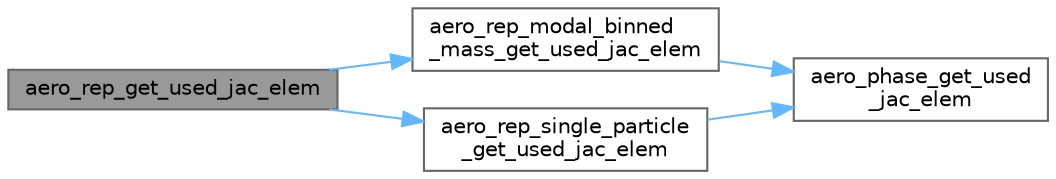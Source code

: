 digraph "aero_rep_get_used_jac_elem"
{
 // LATEX_PDF_SIZE
  bgcolor="transparent";
  edge [fontname=Helvetica,fontsize=10,labelfontname=Helvetica,labelfontsize=10];
  node [fontname=Helvetica,fontsize=10,shape=box,height=0.2,width=0.4];
  rankdir="LR";
  Node1 [label="aero_rep_get_used_jac_elem",height=0.2,width=0.4,color="gray40", fillcolor="grey60", style="filled", fontcolor="black",tooltip="Flag Jacobian elements used to calculated mass, volume, etc."];
  Node1 -> Node2 [color="steelblue1",style="solid"];
  Node2 [label="aero_rep_modal_binned\l_mass_get_used_jac_elem",height=0.2,width=0.4,color="grey40", fillcolor="white", style="filled",URL="$aero__rep__modal__binned__mass_8c.html#ac5a65892343b17ff334e280f4d6ae5f9",tooltip="Flag Jacobian elements used in calcualtions of mass and volume."];
  Node2 -> Node3 [color="steelblue1",style="solid"];
  Node3 [label="aero_phase_get_used\l_jac_elem",height=0.2,width=0.4,color="grey40", fillcolor="white", style="filled",URL="$aero__phase__solver_8c.html#a6e5ea770a313a6eebea53e86540dd510",tooltip="Flag Jacobian elements used in calculations of mass and volume."];
  Node1 -> Node4 [color="steelblue1",style="solid"];
  Node4 [label="aero_rep_single_particle\l_get_used_jac_elem",height=0.2,width=0.4,color="grey40", fillcolor="white", style="filled",URL="$aero__rep__single__particle_8c.html#a076423c54855479ccee0af37f2d9840a",tooltip="Flag Jacobian elements used in calcualtions of mass and volume."];
  Node4 -> Node3 [color="steelblue1",style="solid"];
}
